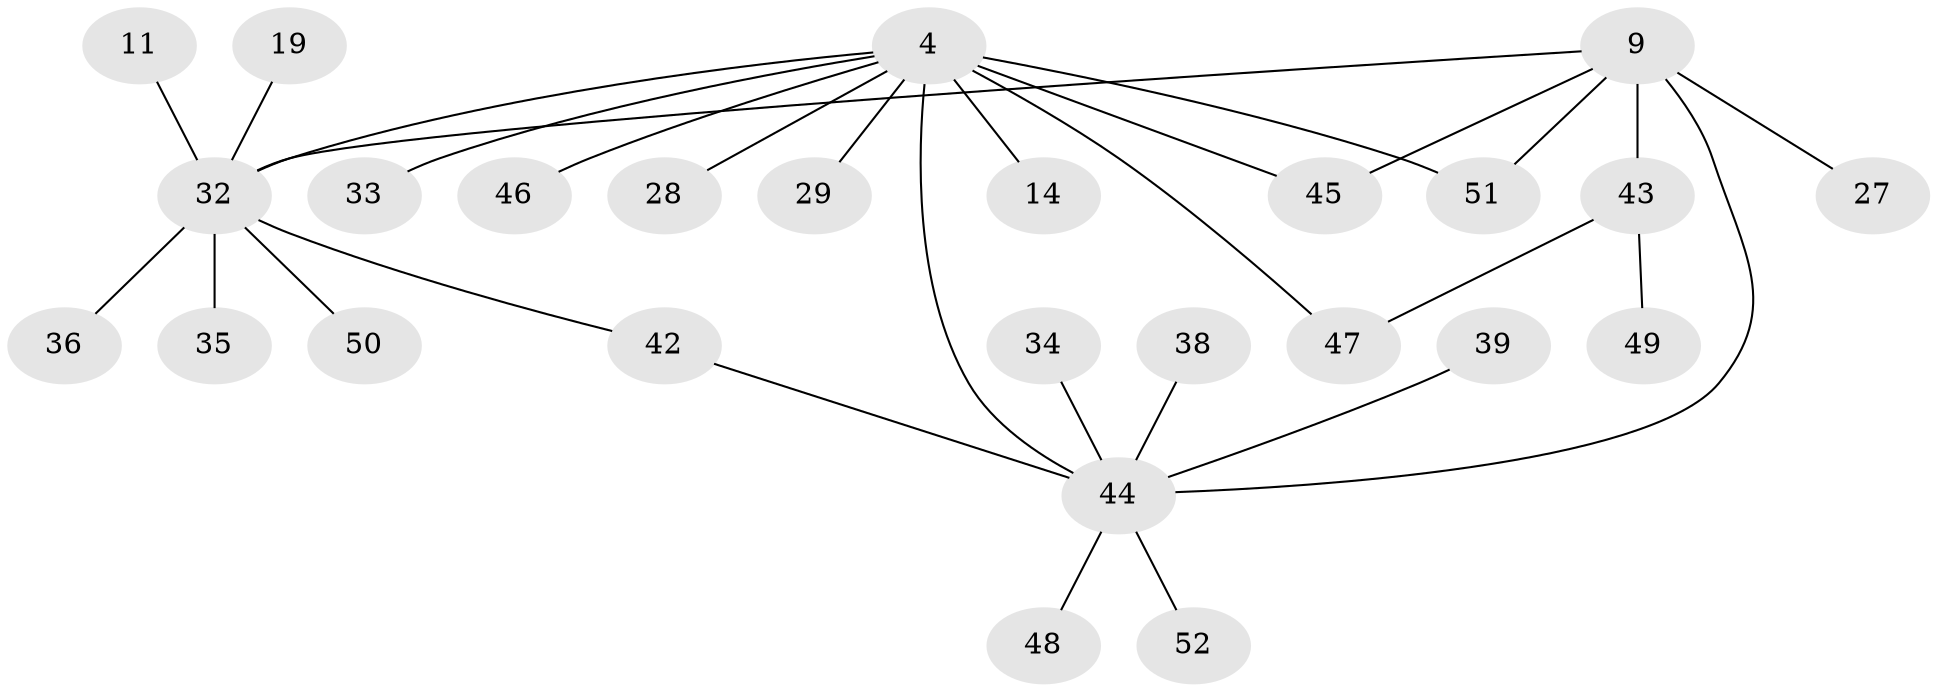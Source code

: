 // original degree distribution, {7: 0.038461538461538464, 2: 0.23076923076923078, 3: 0.057692307692307696, 8: 0.019230769230769232, 5: 0.057692307692307696, 11: 0.019230769230769232, 10: 0.019230769230769232, 1: 0.5192307692307693, 4: 0.038461538461538464}
// Generated by graph-tools (version 1.1) at 2025/55/03/09/25 04:55:23]
// undirected, 26 vertices, 30 edges
graph export_dot {
graph [start="1"]
  node [color=gray90,style=filled];
  4 [super="+1+2"];
  9 [super="+6"];
  11;
  14 [super="+12"];
  19;
  27 [super="+21"];
  28 [super="+25"];
  29;
  32 [super="+10"];
  33;
  34;
  35;
  36;
  38 [super="+37"];
  39;
  42;
  43;
  44 [super="+5+7+16+22+23+26+30+8"];
  45 [super="+40"];
  46 [super="+41"];
  47;
  48;
  49;
  50;
  51;
  52 [super="+31"];
  4 -- 29;
  4 -- 51;
  4 -- 33;
  4 -- 47;
  4 -- 44 [weight=3];
  4 -- 14;
  4 -- 28;
  4 -- 45;
  4 -- 46;
  4 -- 32 [weight=2];
  9 -- 43 [weight=2];
  9 -- 45;
  9 -- 51;
  9 -- 44 [weight=3];
  9 -- 27;
  9 -- 32 [weight=2];
  11 -- 32;
  19 -- 32;
  32 -- 35;
  32 -- 36;
  32 -- 42;
  32 -- 50;
  34 -- 44;
  38 -- 44;
  39 -- 44;
  42 -- 44;
  43 -- 47;
  43 -- 49;
  44 -- 48;
  44 -- 52;
}
